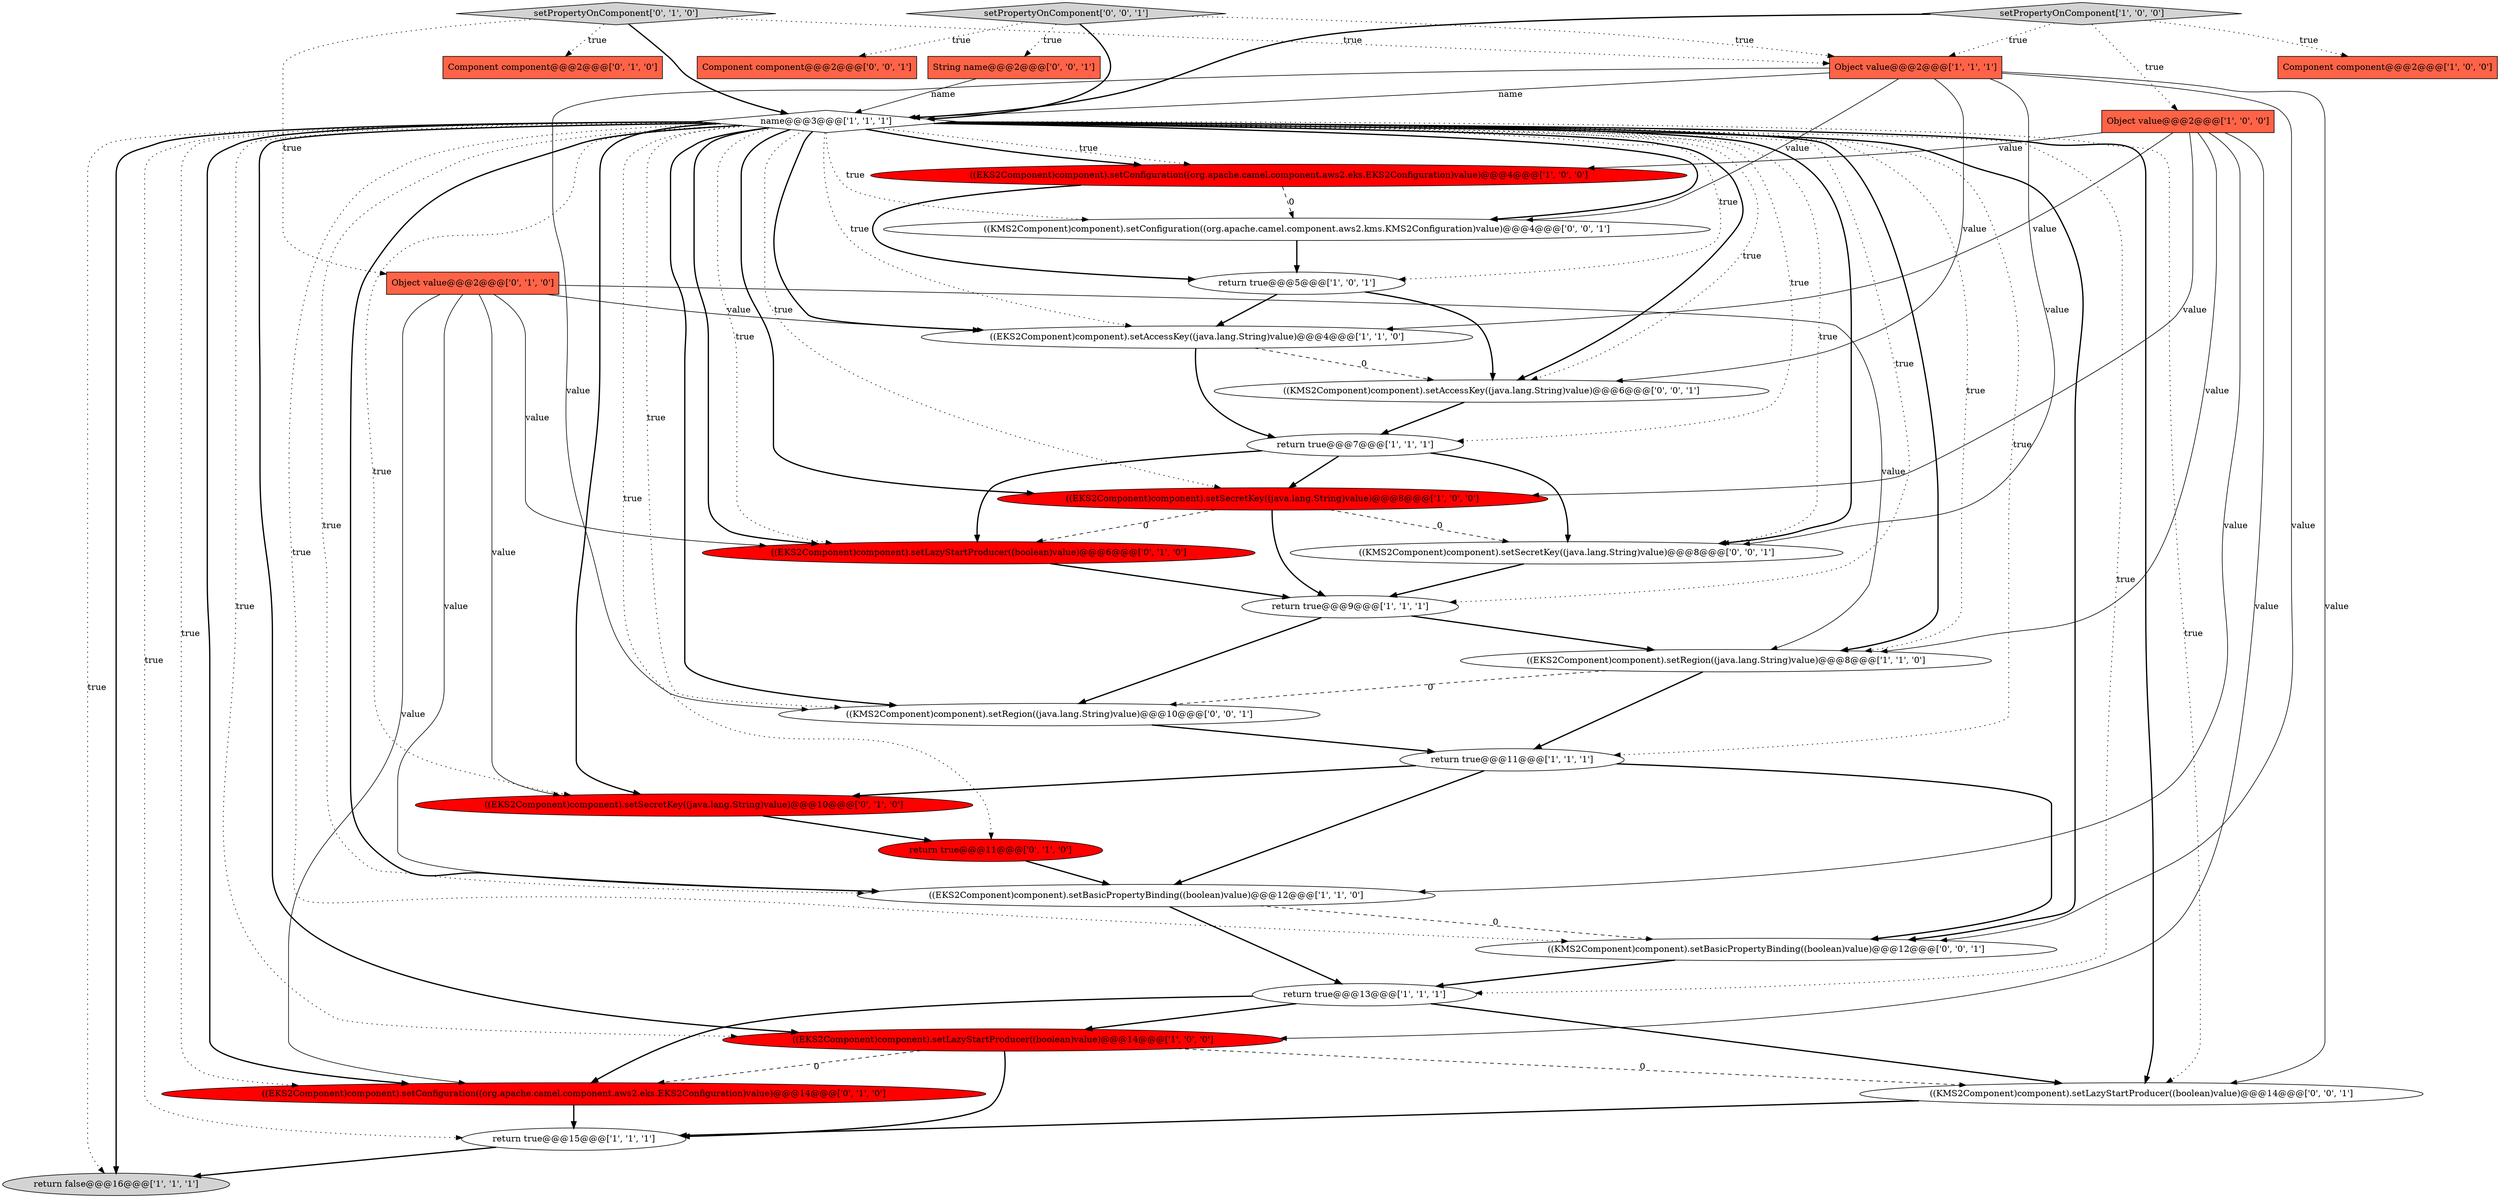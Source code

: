 digraph {
11 [style = filled, label = "name@@@3@@@['1', '1', '1']", fillcolor = white, shape = diamond image = "AAA0AAABBB1BBB"];
19 [style = filled, label = "return true@@@11@@@['0', '1', '0']", fillcolor = red, shape = ellipse image = "AAA1AAABBB2BBB"];
31 [style = filled, label = "((KMS2Component)component).setRegion((java.lang.String)value)@@@10@@@['0', '0', '1']", fillcolor = white, shape = ellipse image = "AAA0AAABBB3BBB"];
20 [style = filled, label = "Object value@@@2@@@['0', '1', '0']", fillcolor = tomato, shape = box image = "AAA0AAABBB2BBB"];
22 [style = filled, label = "setPropertyOnComponent['0', '1', '0']", fillcolor = lightgray, shape = diamond image = "AAA0AAABBB2BBB"];
4 [style = filled, label = "((EKS2Component)component).setRegion((java.lang.String)value)@@@8@@@['1', '1', '0']", fillcolor = white, shape = ellipse image = "AAA0AAABBB1BBB"];
18 [style = filled, label = "((EKS2Component)component).setLazyStartProducer((boolean)value)@@@6@@@['0', '1', '0']", fillcolor = red, shape = ellipse image = "AAA1AAABBB2BBB"];
15 [style = filled, label = "((EKS2Component)component).setConfiguration((org.apache.camel.component.aws2.eks.EKS2Configuration)value)@@@4@@@['1', '0', '0']", fillcolor = red, shape = ellipse image = "AAA1AAABBB1BBB"];
7 [style = filled, label = "return false@@@16@@@['1', '1', '1']", fillcolor = lightgray, shape = ellipse image = "AAA0AAABBB1BBB"];
25 [style = filled, label = "String name@@@2@@@['0', '0', '1']", fillcolor = tomato, shape = box image = "AAA0AAABBB3BBB"];
21 [style = filled, label = "Component component@@@2@@@['0', '1', '0']", fillcolor = tomato, shape = box image = "AAA0AAABBB2BBB"];
29 [style = filled, label = "Component component@@@2@@@['0', '0', '1']", fillcolor = tomato, shape = box image = "AAA0AAABBB3BBB"];
6 [style = filled, label = "Object value@@@2@@@['1', '1', '1']", fillcolor = tomato, shape = box image = "AAA0AAABBB1BBB"];
10 [style = filled, label = "return true@@@15@@@['1', '1', '1']", fillcolor = white, shape = ellipse image = "AAA0AAABBB1BBB"];
5 [style = filled, label = "return true@@@13@@@['1', '1', '1']", fillcolor = white, shape = ellipse image = "AAA0AAABBB1BBB"];
17 [style = filled, label = "return true@@@5@@@['1', '0', '1']", fillcolor = white, shape = ellipse image = "AAA0AAABBB1BBB"];
13 [style = filled, label = "((EKS2Component)component).setBasicPropertyBinding((boolean)value)@@@12@@@['1', '1', '0']", fillcolor = white, shape = ellipse image = "AAA0AAABBB1BBB"];
30 [style = filled, label = "((KMS2Component)component).setAccessKey((java.lang.String)value)@@@6@@@['0', '0', '1']", fillcolor = white, shape = ellipse image = "AAA0AAABBB3BBB"];
8 [style = filled, label = "((EKS2Component)component).setLazyStartProducer((boolean)value)@@@14@@@['1', '0', '0']", fillcolor = red, shape = ellipse image = "AAA1AAABBB1BBB"];
26 [style = filled, label = "setPropertyOnComponent['0', '0', '1']", fillcolor = lightgray, shape = diamond image = "AAA0AAABBB3BBB"];
32 [style = filled, label = "((KMS2Component)component).setLazyStartProducer((boolean)value)@@@14@@@['0', '0', '1']", fillcolor = white, shape = ellipse image = "AAA0AAABBB3BBB"];
27 [style = filled, label = "((KMS2Component)component).setBasicPropertyBinding((boolean)value)@@@12@@@['0', '0', '1']", fillcolor = white, shape = ellipse image = "AAA0AAABBB3BBB"];
0 [style = filled, label = "return true@@@11@@@['1', '1', '1']", fillcolor = white, shape = ellipse image = "AAA0AAABBB1BBB"];
12 [style = filled, label = "((EKS2Component)component).setSecretKey((java.lang.String)value)@@@8@@@['1', '0', '0']", fillcolor = red, shape = ellipse image = "AAA1AAABBB1BBB"];
28 [style = filled, label = "((KMS2Component)component).setSecretKey((java.lang.String)value)@@@8@@@['0', '0', '1']", fillcolor = white, shape = ellipse image = "AAA0AAABBB3BBB"];
3 [style = filled, label = "return true@@@7@@@['1', '1', '1']", fillcolor = white, shape = ellipse image = "AAA0AAABBB1BBB"];
33 [style = filled, label = "((KMS2Component)component).setConfiguration((org.apache.camel.component.aws2.kms.KMS2Configuration)value)@@@4@@@['0', '0', '1']", fillcolor = white, shape = ellipse image = "AAA0AAABBB3BBB"];
16 [style = filled, label = "((EKS2Component)component).setAccessKey((java.lang.String)value)@@@4@@@['1', '1', '0']", fillcolor = white, shape = ellipse image = "AAA0AAABBB1BBB"];
1 [style = filled, label = "Component component@@@2@@@['1', '0', '0']", fillcolor = tomato, shape = box image = "AAA0AAABBB1BBB"];
14 [style = filled, label = "setPropertyOnComponent['1', '0', '0']", fillcolor = lightgray, shape = diamond image = "AAA0AAABBB1BBB"];
2 [style = filled, label = "Object value@@@2@@@['1', '0', '0']", fillcolor = tomato, shape = box image = "AAA0AAABBB1BBB"];
23 [style = filled, label = "((EKS2Component)component).setConfiguration((org.apache.camel.component.aws2.eks.EKS2Configuration)value)@@@14@@@['0', '1', '0']", fillcolor = red, shape = ellipse image = "AAA1AAABBB2BBB"];
9 [style = filled, label = "return true@@@9@@@['1', '1', '1']", fillcolor = white, shape = ellipse image = "AAA0AAABBB1BBB"];
24 [style = filled, label = "((EKS2Component)component).setSecretKey((java.lang.String)value)@@@10@@@['0', '1', '0']", fillcolor = red, shape = ellipse image = "AAA1AAABBB2BBB"];
8->10 [style = bold, label=""];
6->31 [style = solid, label="value"];
0->13 [style = bold, label=""];
2->8 [style = solid, label="value"];
11->12 [style = dotted, label="true"];
6->30 [style = solid, label="value"];
8->32 [style = dashed, label="0"];
28->9 [style = bold, label=""];
12->9 [style = bold, label=""];
26->11 [style = bold, label=""];
3->18 [style = bold, label=""];
15->17 [style = bold, label=""];
11->31 [style = dotted, label="true"];
6->11 [style = solid, label="name"];
25->11 [style = solid, label="name"];
11->0 [style = dotted, label="true"];
0->24 [style = bold, label=""];
11->13 [style = bold, label=""];
15->33 [style = dashed, label="0"];
11->33 [style = bold, label=""];
11->28 [style = dotted, label="true"];
6->27 [style = solid, label="value"];
11->8 [style = dotted, label="true"];
27->5 [style = bold, label=""];
11->15 [style = dotted, label="true"];
14->11 [style = bold, label=""];
17->16 [style = bold, label=""];
2->12 [style = solid, label="value"];
11->7 [style = dotted, label="true"];
11->16 [style = bold, label=""];
14->2 [style = dotted, label="true"];
11->33 [style = dotted, label="true"];
16->3 [style = bold, label=""];
11->28 [style = bold, label=""];
24->19 [style = bold, label=""];
5->23 [style = bold, label=""];
6->33 [style = solid, label="value"];
11->10 [style = dotted, label="true"];
11->5 [style = dotted, label="true"];
11->12 [style = bold, label=""];
11->13 [style = dotted, label="true"];
10->7 [style = bold, label=""];
32->10 [style = bold, label=""];
11->18 [style = bold, label=""];
4->0 [style = bold, label=""];
22->20 [style = dotted, label="true"];
19->13 [style = bold, label=""];
20->18 [style = solid, label="value"];
20->23 [style = solid, label="value"];
18->9 [style = bold, label=""];
13->5 [style = bold, label=""];
23->10 [style = bold, label=""];
11->16 [style = dotted, label="true"];
11->8 [style = bold, label=""];
26->6 [style = dotted, label="true"];
11->19 [style = dotted, label="true"];
14->1 [style = dotted, label="true"];
6->32 [style = solid, label="value"];
22->11 [style = bold, label=""];
11->30 [style = bold, label=""];
11->24 [style = dotted, label="true"];
20->13 [style = solid, label="value"];
22->21 [style = dotted, label="true"];
2->13 [style = solid, label="value"];
11->30 [style = dotted, label="true"];
9->31 [style = bold, label=""];
31->0 [style = bold, label=""];
11->4 [style = bold, label=""];
11->17 [style = dotted, label="true"];
11->9 [style = dotted, label="true"];
11->32 [style = bold, label=""];
11->4 [style = dotted, label="true"];
3->12 [style = bold, label=""];
11->24 [style = bold, label=""];
2->4 [style = solid, label="value"];
2->15 [style = solid, label="value"];
20->16 [style = solid, label="value"];
5->32 [style = bold, label=""];
11->31 [style = bold, label=""];
3->28 [style = bold, label=""];
6->28 [style = solid, label="value"];
11->27 [style = dotted, label="true"];
13->27 [style = dashed, label="0"];
16->30 [style = dashed, label="0"];
30->3 [style = bold, label=""];
11->3 [style = dotted, label="true"];
33->17 [style = bold, label=""];
20->24 [style = solid, label="value"];
14->6 [style = dotted, label="true"];
11->32 [style = dotted, label="true"];
5->8 [style = bold, label=""];
26->25 [style = dotted, label="true"];
0->27 [style = bold, label=""];
9->4 [style = bold, label=""];
11->23 [style = dotted, label="true"];
4->31 [style = dashed, label="0"];
17->30 [style = bold, label=""];
2->16 [style = solid, label="value"];
11->18 [style = dotted, label="true"];
22->6 [style = dotted, label="true"];
11->15 [style = bold, label=""];
20->4 [style = solid, label="value"];
12->28 [style = dashed, label="0"];
12->18 [style = dashed, label="0"];
26->29 [style = dotted, label="true"];
11->23 [style = bold, label=""];
11->7 [style = bold, label=""];
8->23 [style = dashed, label="0"];
11->27 [style = bold, label=""];
}
